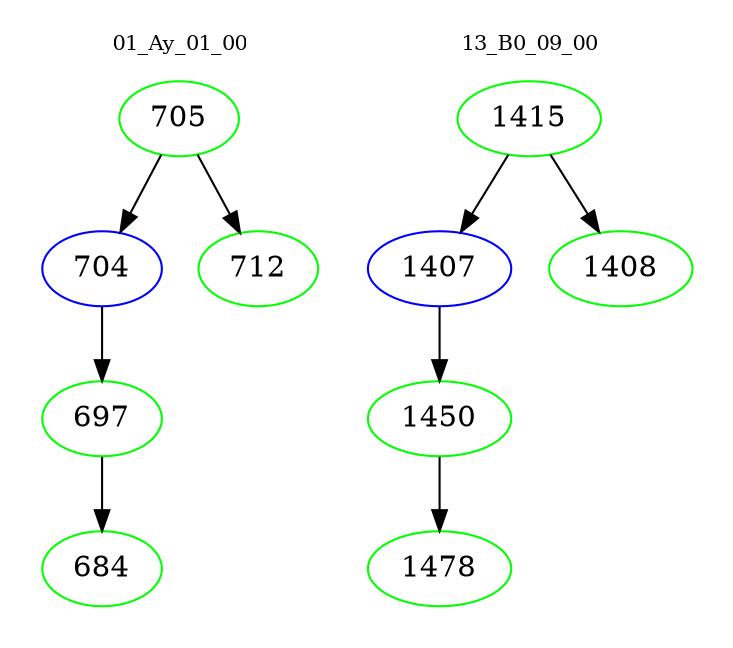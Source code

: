 digraph{
subgraph cluster_0 {
color = white
label = "01_Ay_01_00";
fontsize=10;
T0_705 [label="705", color="green"]
T0_705 -> T0_704 [color="black"]
T0_704 [label="704", color="blue"]
T0_704 -> T0_697 [color="black"]
T0_697 [label="697", color="green"]
T0_697 -> T0_684 [color="black"]
T0_684 [label="684", color="green"]
T0_705 -> T0_712 [color="black"]
T0_712 [label="712", color="green"]
}
subgraph cluster_1 {
color = white
label = "13_B0_09_00";
fontsize=10;
T1_1415 [label="1415", color="green"]
T1_1415 -> T1_1407 [color="black"]
T1_1407 [label="1407", color="blue"]
T1_1407 -> T1_1450 [color="black"]
T1_1450 [label="1450", color="green"]
T1_1450 -> T1_1478 [color="black"]
T1_1478 [label="1478", color="green"]
T1_1415 -> T1_1408 [color="black"]
T1_1408 [label="1408", color="green"]
}
}
